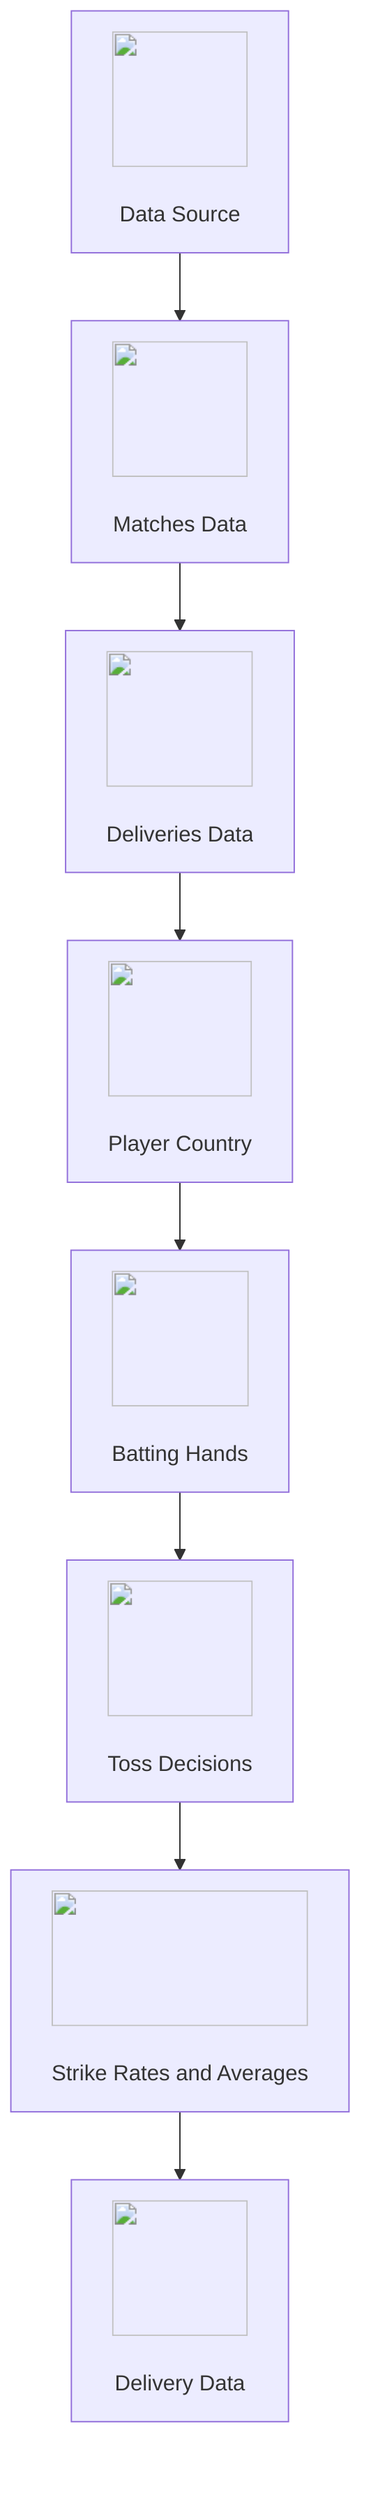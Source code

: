 graph TD;
A["<img src='icons/file.svg' width=100 height=100/> <br/> Data Source"] --> B["<img src='icons/file.svg' width=100 height=100/> <br/> Matches Data"];
B --> C["<img src='icons/file.svg' width=100 height=100/> <br/> Deliveries Data"];
C --> D["<img src='icons/file.svg' width=100 height=100/> <br/> Player Country"];
D --> E["<img src='icons/column_split.svg' width=100 height=100/> <br/> Batting Hands"];
E --> F["<img src='icons/column_split.svg' width=100 height=100/> <br/> Toss Decisions"];
F --> G["<img src='icons/column_split.svg' width=100 height=100/> <br/> Strike Rates and Averages"];
G --> H["<img src='icons/column_split.svg' width=100 height=100/> <br/> Delivery Data"];